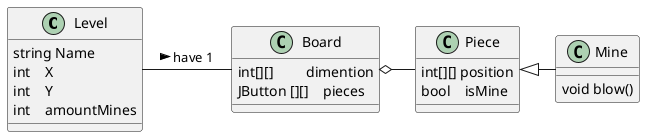 @startuml minesfield
class Level {
    string Name
    int    X
    int    Y
    int    amountMines
}
class Board {
    int[][]         dimention
    JButton [][]    pieces
}
class Piece {
    int[][] position
    bool    isMine
}
class Mine
{
    void blow()
}


Level - Board : have 1 >
Board o- Piece
Piece ^- Mine
@enduml